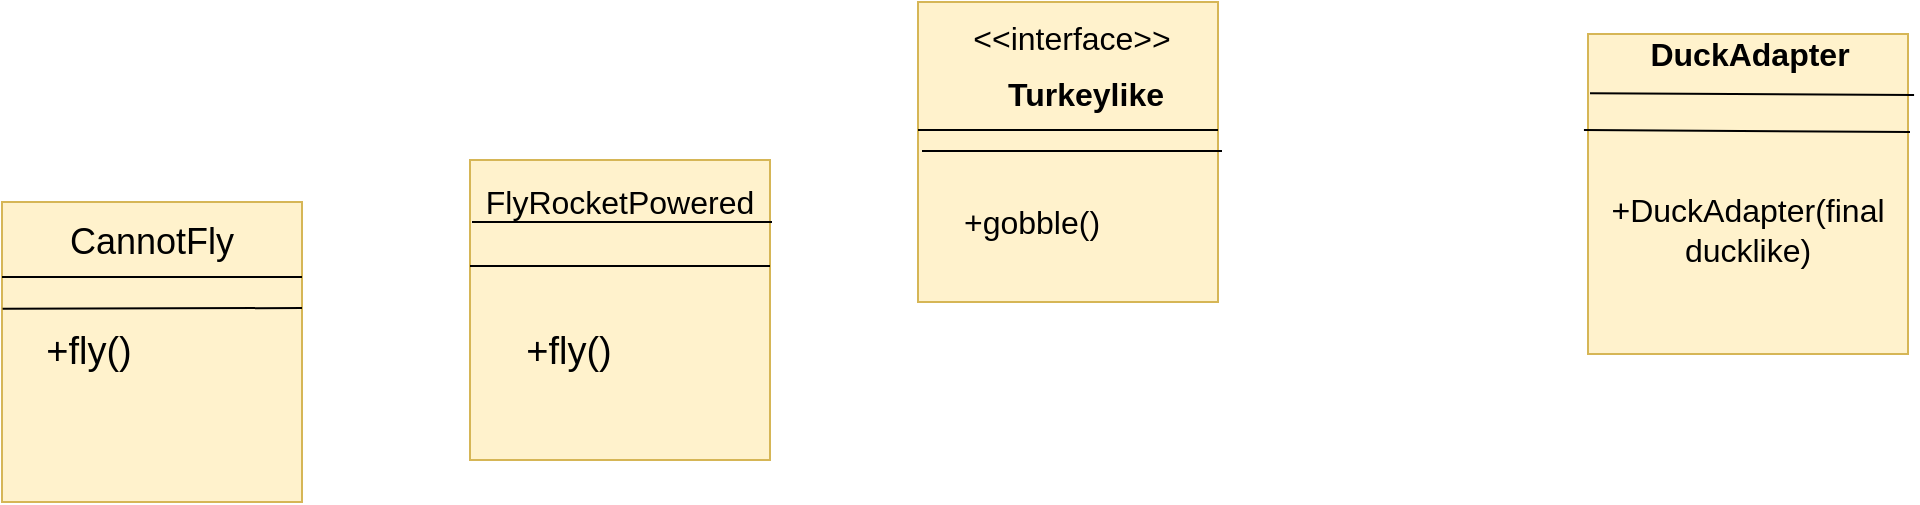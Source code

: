 <mxfile version="13.6.5" type="github">
  <diagram id="C5RBs43oDa-KdzZeNtuy" name="Page-1">
    <mxGraphModel dx="1292" dy="692" grid="1" gridSize="16" guides="1" tooltips="1" connect="1" arrows="1" fold="1" page="1" pageScale="1" pageWidth="1169" pageHeight="827" math="0" shadow="0">
      <root>
        <mxCell id="WIyWlLk6GJQsqaUBKTNV-0" />
        <mxCell id="WIyWlLk6GJQsqaUBKTNV-1" parent="WIyWlLk6GJQsqaUBKTNV-0" />
        <mxCell id="XJIixO9uUYNl11ddPnQj-0" value="" style="whiteSpace=wrap;html=1;aspect=fixed;fillColor=#fff2cc;strokeColor=#d6b656;" vertex="1" parent="WIyWlLk6GJQsqaUBKTNV-1">
          <mxGeometry x="70" y="180" width="150" height="150" as="geometry" />
        </mxCell>
        <mxCell id="XJIixO9uUYNl11ddPnQj-1" value="" style="endArrow=none;html=1;entryX=0.002;entryY=0.356;entryDx=0;entryDy=0;entryPerimeter=0;" edge="1" parent="WIyWlLk6GJQsqaUBKTNV-1" target="XJIixO9uUYNl11ddPnQj-0">
          <mxGeometry width="50" height="50" relative="1" as="geometry">
            <mxPoint x="220" y="233" as="sourcePoint" />
            <mxPoint x="440" y="400" as="targetPoint" />
          </mxGeometry>
        </mxCell>
        <mxCell id="XJIixO9uUYNl11ddPnQj-2" value="" style="endArrow=none;html=1;exitX=0;exitY=0.25;exitDx=0;exitDy=0;entryX=1;entryY=0.25;entryDx=0;entryDy=0;" edge="1" parent="WIyWlLk6GJQsqaUBKTNV-1" source="XJIixO9uUYNl11ddPnQj-0" target="XJIixO9uUYNl11ddPnQj-0">
          <mxGeometry width="50" height="50" relative="1" as="geometry">
            <mxPoint x="420" y="480" as="sourcePoint" />
            <mxPoint x="470" y="430" as="targetPoint" />
          </mxGeometry>
        </mxCell>
        <mxCell id="cPRJepwQVQg4hK8-SCYL-0" value="&lt;font style=&quot;font-size: 18px&quot;&gt;CannotFly&lt;/font&gt;" style="text;html=1;strokeColor=none;fillColor=none;align=center;verticalAlign=middle;whiteSpace=wrap;rounded=0;" vertex="1" parent="WIyWlLk6GJQsqaUBKTNV-1">
          <mxGeometry x="125" y="190" width="40" height="20" as="geometry" />
        </mxCell>
        <mxCell id="cPRJepwQVQg4hK8-SCYL-1" value="&lt;font style=&quot;font-size: 19px&quot;&gt;+fly()&lt;/font&gt;" style="text;html=1;strokeColor=none;fillColor=none;align=center;verticalAlign=middle;whiteSpace=wrap;rounded=0;spacingLeft=-3;" vertex="1" parent="WIyWlLk6GJQsqaUBKTNV-1">
          <mxGeometry x="80" y="245" width="70" height="20" as="geometry" />
        </mxCell>
        <mxCell id="cPRJepwQVQg4hK8-SCYL-2" value="" style="whiteSpace=wrap;html=1;aspect=fixed;fillColor=#fff2cc;strokeColor=#d6b656;" vertex="1" parent="WIyWlLk6GJQsqaUBKTNV-1">
          <mxGeometry x="304" y="159" width="150" height="150" as="geometry" />
        </mxCell>
        <mxCell id="cPRJepwQVQg4hK8-SCYL-3" value="" style="endArrow=none;html=1;exitX=0;exitY=0.25;exitDx=0;exitDy=0;entryX=1;entryY=0.25;entryDx=0;entryDy=0;" edge="1" parent="WIyWlLk6GJQsqaUBKTNV-1">
          <mxGeometry width="50" height="50" relative="1" as="geometry">
            <mxPoint x="305" y="190" as="sourcePoint" />
            <mxPoint x="455" y="190" as="targetPoint" />
          </mxGeometry>
        </mxCell>
        <mxCell id="cPRJepwQVQg4hK8-SCYL-4" value="" style="endArrow=none;html=1;exitX=0;exitY=0.25;exitDx=0;exitDy=0;entryX=1;entryY=0.25;entryDx=0;entryDy=0;" edge="1" parent="WIyWlLk6GJQsqaUBKTNV-1">
          <mxGeometry width="50" height="50" relative="1" as="geometry">
            <mxPoint x="304" y="212" as="sourcePoint" />
            <mxPoint x="454" y="212" as="targetPoint" />
          </mxGeometry>
        </mxCell>
        <mxCell id="cPRJepwQVQg4hK8-SCYL-5" value="FlyRocketPowered&lt;br style=&quot;font-size: 16px;&quot;&gt;" style="text;html=1;strokeColor=none;fillColor=none;align=center;verticalAlign=middle;whiteSpace=wrap;rounded=0;fontSize=16;" vertex="1" parent="WIyWlLk6GJQsqaUBKTNV-1">
          <mxGeometry x="359" y="170" width="40" height="20" as="geometry" />
        </mxCell>
        <mxCell id="cPRJepwQVQg4hK8-SCYL-7" value="&lt;font style=&quot;font-size: 19px&quot;&gt;+fly()&lt;/font&gt;" style="text;html=1;strokeColor=none;fillColor=none;align=center;verticalAlign=middle;whiteSpace=wrap;rounded=0;spacingLeft=-3;" vertex="1" parent="WIyWlLk6GJQsqaUBKTNV-1">
          <mxGeometry x="320" y="245" width="70" height="20" as="geometry" />
        </mxCell>
        <mxCell id="cPRJepwQVQg4hK8-SCYL-8" value="" style="whiteSpace=wrap;html=1;aspect=fixed;fillColor=#fff2cc;strokeColor=#d6b656;" vertex="1" parent="WIyWlLk6GJQsqaUBKTNV-1">
          <mxGeometry x="528" y="80" width="150" height="150" as="geometry" />
        </mxCell>
        <mxCell id="cPRJepwQVQg4hK8-SCYL-9" value="" style="endArrow=none;html=1;exitX=0;exitY=0.25;exitDx=0;exitDy=0;entryX=1;entryY=0.25;entryDx=0;entryDy=0;" edge="1" parent="WIyWlLk6GJQsqaUBKTNV-1">
          <mxGeometry width="50" height="50" relative="1" as="geometry">
            <mxPoint x="530" y="154.5" as="sourcePoint" />
            <mxPoint x="680" y="154.5" as="targetPoint" />
          </mxGeometry>
        </mxCell>
        <mxCell id="cPRJepwQVQg4hK8-SCYL-10" value="" style="endArrow=none;html=1;exitX=0;exitY=0.25;exitDx=0;exitDy=0;entryX=1;entryY=0.25;entryDx=0;entryDy=0;" edge="1" parent="WIyWlLk6GJQsqaUBKTNV-1">
          <mxGeometry width="50" height="50" relative="1" as="geometry">
            <mxPoint x="528" y="144" as="sourcePoint" />
            <mxPoint x="678" y="144" as="targetPoint" />
          </mxGeometry>
        </mxCell>
        <mxCell id="cPRJepwQVQg4hK8-SCYL-13" value="&amp;lt;&amp;lt;interface&amp;gt;&amp;gt;" style="text;html=1;strokeColor=none;fillColor=none;align=center;verticalAlign=middle;whiteSpace=wrap;rounded=0;fontSize=16;" vertex="1" parent="WIyWlLk6GJQsqaUBKTNV-1">
          <mxGeometry x="585" y="80" width="40" height="36" as="geometry" />
        </mxCell>
        <mxCell id="cPRJepwQVQg4hK8-SCYL-14" value="&lt;b&gt;Turkeylike&lt;/b&gt;" style="text;html=1;strokeColor=none;fillColor=none;align=center;verticalAlign=middle;whiteSpace=wrap;rounded=0;fontSize=16;" vertex="1" parent="WIyWlLk6GJQsqaUBKTNV-1">
          <mxGeometry x="592" y="116" width="40" height="20" as="geometry" />
        </mxCell>
        <mxCell id="cPRJepwQVQg4hK8-SCYL-15" value="+gobble()" style="text;html=1;strokeColor=none;fillColor=none;align=center;verticalAlign=middle;whiteSpace=wrap;rounded=0;fontSize=16;" vertex="1" parent="WIyWlLk6GJQsqaUBKTNV-1">
          <mxGeometry x="565" y="180" width="40" height="20" as="geometry" />
        </mxCell>
        <mxCell id="cPRJepwQVQg4hK8-SCYL-16" value="" style="whiteSpace=wrap;html=1;aspect=fixed;fontSize=16;fillColor=#fff2cc;strokeColor=#d6b656;" vertex="1" parent="WIyWlLk6GJQsqaUBKTNV-1">
          <mxGeometry x="863" y="96" width="160" height="160" as="geometry" />
        </mxCell>
        <mxCell id="cPRJepwQVQg4hK8-SCYL-17" value="" style="endArrow=none;html=1;exitX=0;exitY=0.25;exitDx=0;exitDy=0;entryX=1.019;entryY=0.191;entryDx=0;entryDy=0;entryPerimeter=0;" edge="1" parent="WIyWlLk6GJQsqaUBKTNV-1" target="cPRJepwQVQg4hK8-SCYL-16">
          <mxGeometry width="50" height="50" relative="1" as="geometry">
            <mxPoint x="864" y="125.58" as="sourcePoint" />
            <mxPoint x="1014" y="125.58" as="targetPoint" />
          </mxGeometry>
        </mxCell>
        <mxCell id="cPRJepwQVQg4hK8-SCYL-20" value="" style="endArrow=none;html=1;exitX=0;exitY=0.25;exitDx=0;exitDy=0;entryX=1.019;entryY=0.191;entryDx=0;entryDy=0;entryPerimeter=0;" edge="1" parent="WIyWlLk6GJQsqaUBKTNV-1">
          <mxGeometry width="50" height="50" relative="1" as="geometry">
            <mxPoint x="860.96" y="144.0" as="sourcePoint" />
            <mxPoint x="1024" y="144.98" as="targetPoint" />
          </mxGeometry>
        </mxCell>
        <mxCell id="cPRJepwQVQg4hK8-SCYL-21" value="&lt;b&gt;DuckAdapter&lt;/b&gt;" style="text;html=1;strokeColor=none;fillColor=none;align=center;verticalAlign=middle;whiteSpace=wrap;rounded=0;fontSize=16;" vertex="1" parent="WIyWlLk6GJQsqaUBKTNV-1">
          <mxGeometry x="924" y="96" width="40" height="20" as="geometry" />
        </mxCell>
        <mxCell id="cPRJepwQVQg4hK8-SCYL-22" value="+DuckAdapter(final ducklike)" style="text;html=1;strokeColor=none;fillColor=none;align=center;verticalAlign=middle;whiteSpace=wrap;rounded=0;fontSize=16;" vertex="1" parent="WIyWlLk6GJQsqaUBKTNV-1">
          <mxGeometry x="887" y="180" width="112" height="28" as="geometry" />
        </mxCell>
      </root>
    </mxGraphModel>
  </diagram>
</mxfile>
